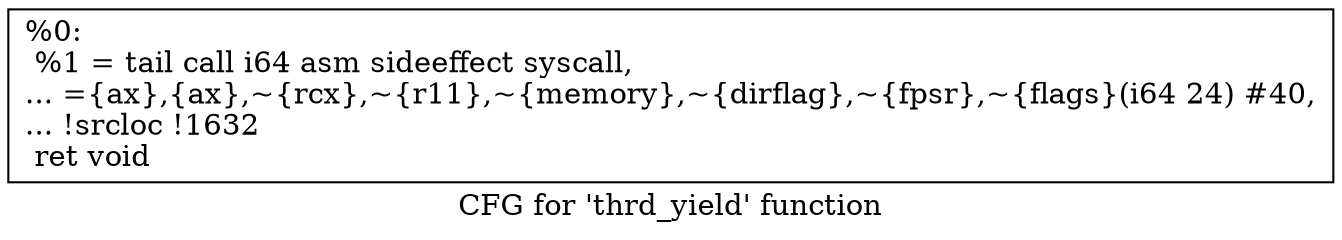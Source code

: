 digraph "CFG for 'thrd_yield' function" {
	label="CFG for 'thrd_yield' function";

	Node0x1fec630 [shape=record,label="{%0:\l  %1 = tail call i64 asm sideeffect syscall,\l... =\{ax\},\{ax\},~\{rcx\},~\{r11\},~\{memory\},~\{dirflag\},~\{fpsr\},~\{flags\}(i64 24) #40,\l... !srcloc !1632\l  ret void\l}"];
}

